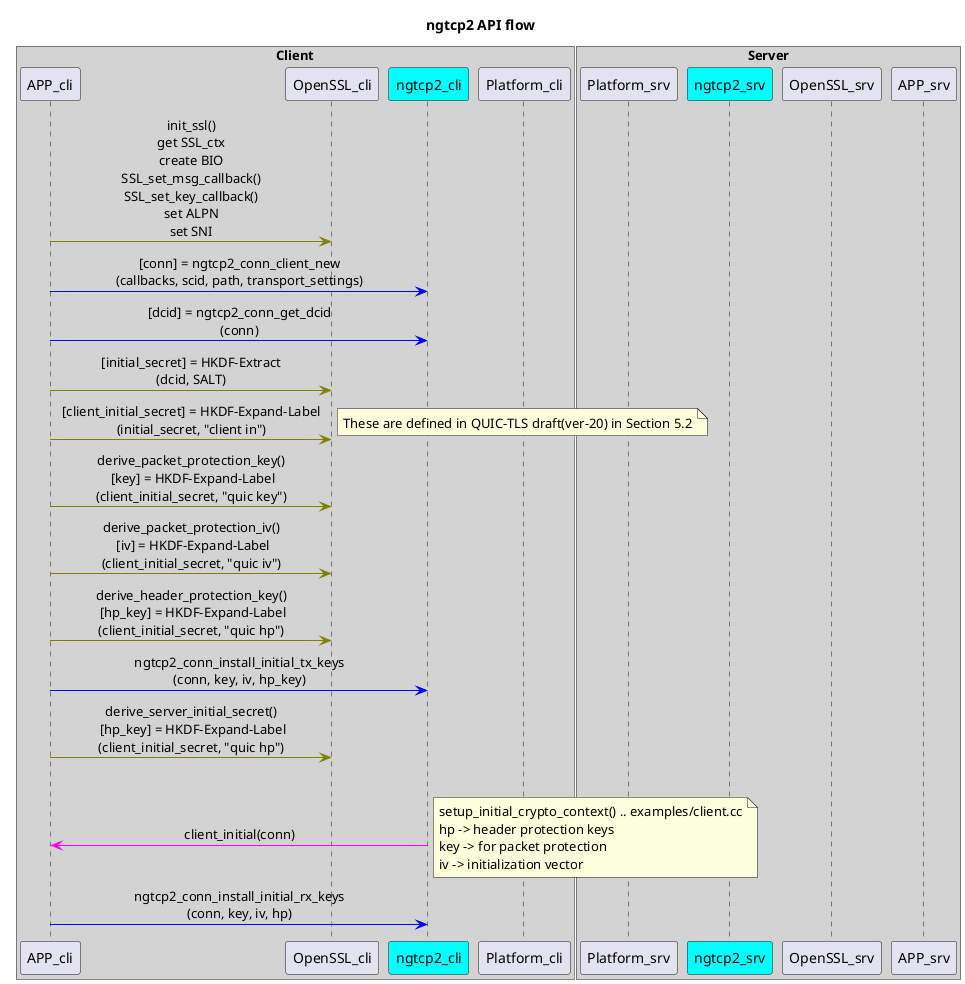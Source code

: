 @startuml

skinparam sequenceMessageAlign center

skinparam sequence {
    ArrowColor Olive
}

title ngtcp2 API flow

box "Client" #LightGray
participant APP_cli as APPc
participant OpenSSL_cli as SSLc
participant ngtcp2_cli as ngc #00ffff
participant Platform_cli as Pc
end box

box "Server" #LightGray
participant Platform_srv as Ps
participant ngtcp2_srv as ngs #00ffff
participant OpenSSL_srv as SSLs
participant APP_srv as APPs
end box

APPc -> SSLc: init_ssl()\nget SSL_ctx\ncreate BIO\nSSL_set_msg_callback()\nSSL_set_key_callback()\nset ALPN\nset SNI

APPc [#blue]-> ngc: [conn] = ngtcp2_conn_client_new\n(callbacks, scid, path, transport_settings)
APPc [#blue]-> ngc: [dcid] = ngtcp2_conn_get_dcid\n(conn)
APPc -> SSLc: [initial_secret] = HKDF-Extract\n(dcid, SALT)
APPc -> SSLc: [client_initial_secret] = HKDF-Expand-Label\n(initial_secret, "client in")
note right
These are defined in QUIC-TLS draft(ver-20) in Section 5.2
end note
APPc -> SSLc: derive_packet_protection_key()\n [key] = HKDF-Expand-Label\n(client_initial_secret, "quic key")
APPc -> SSLc: derive_packet_protection_iv()\n [iv] = HKDF-Expand-Label\n(client_initial_secret, "quic iv")
APPc -> SSLc: derive_header_protection_key()\n [hp_key] = HKDF-Expand-Label\n(client_initial_secret, "quic hp")
APPc [#blue]-> ngc: ngtcp2_conn_install_initial_tx_keys\n(conn, key, iv, hp_key)

APPc -> SSLc: derive_server_initial_secret()\n [hp_key] = HKDF-Expand-Label\n(client_initial_secret, "quic hp")


alt client initial
ngc [#magenta]-> APPc: client_initial(conn)
note right
setup_initial_crypto_context() .. examples/client.cc
hp -> header protection keys
key -> for packet protection
iv -> initialization vector
end note

APPc [#blue]-> ngc: ngtcp2_conn_install_initial_rx_keys\n(conn, key, iv, hp)


@enduml
